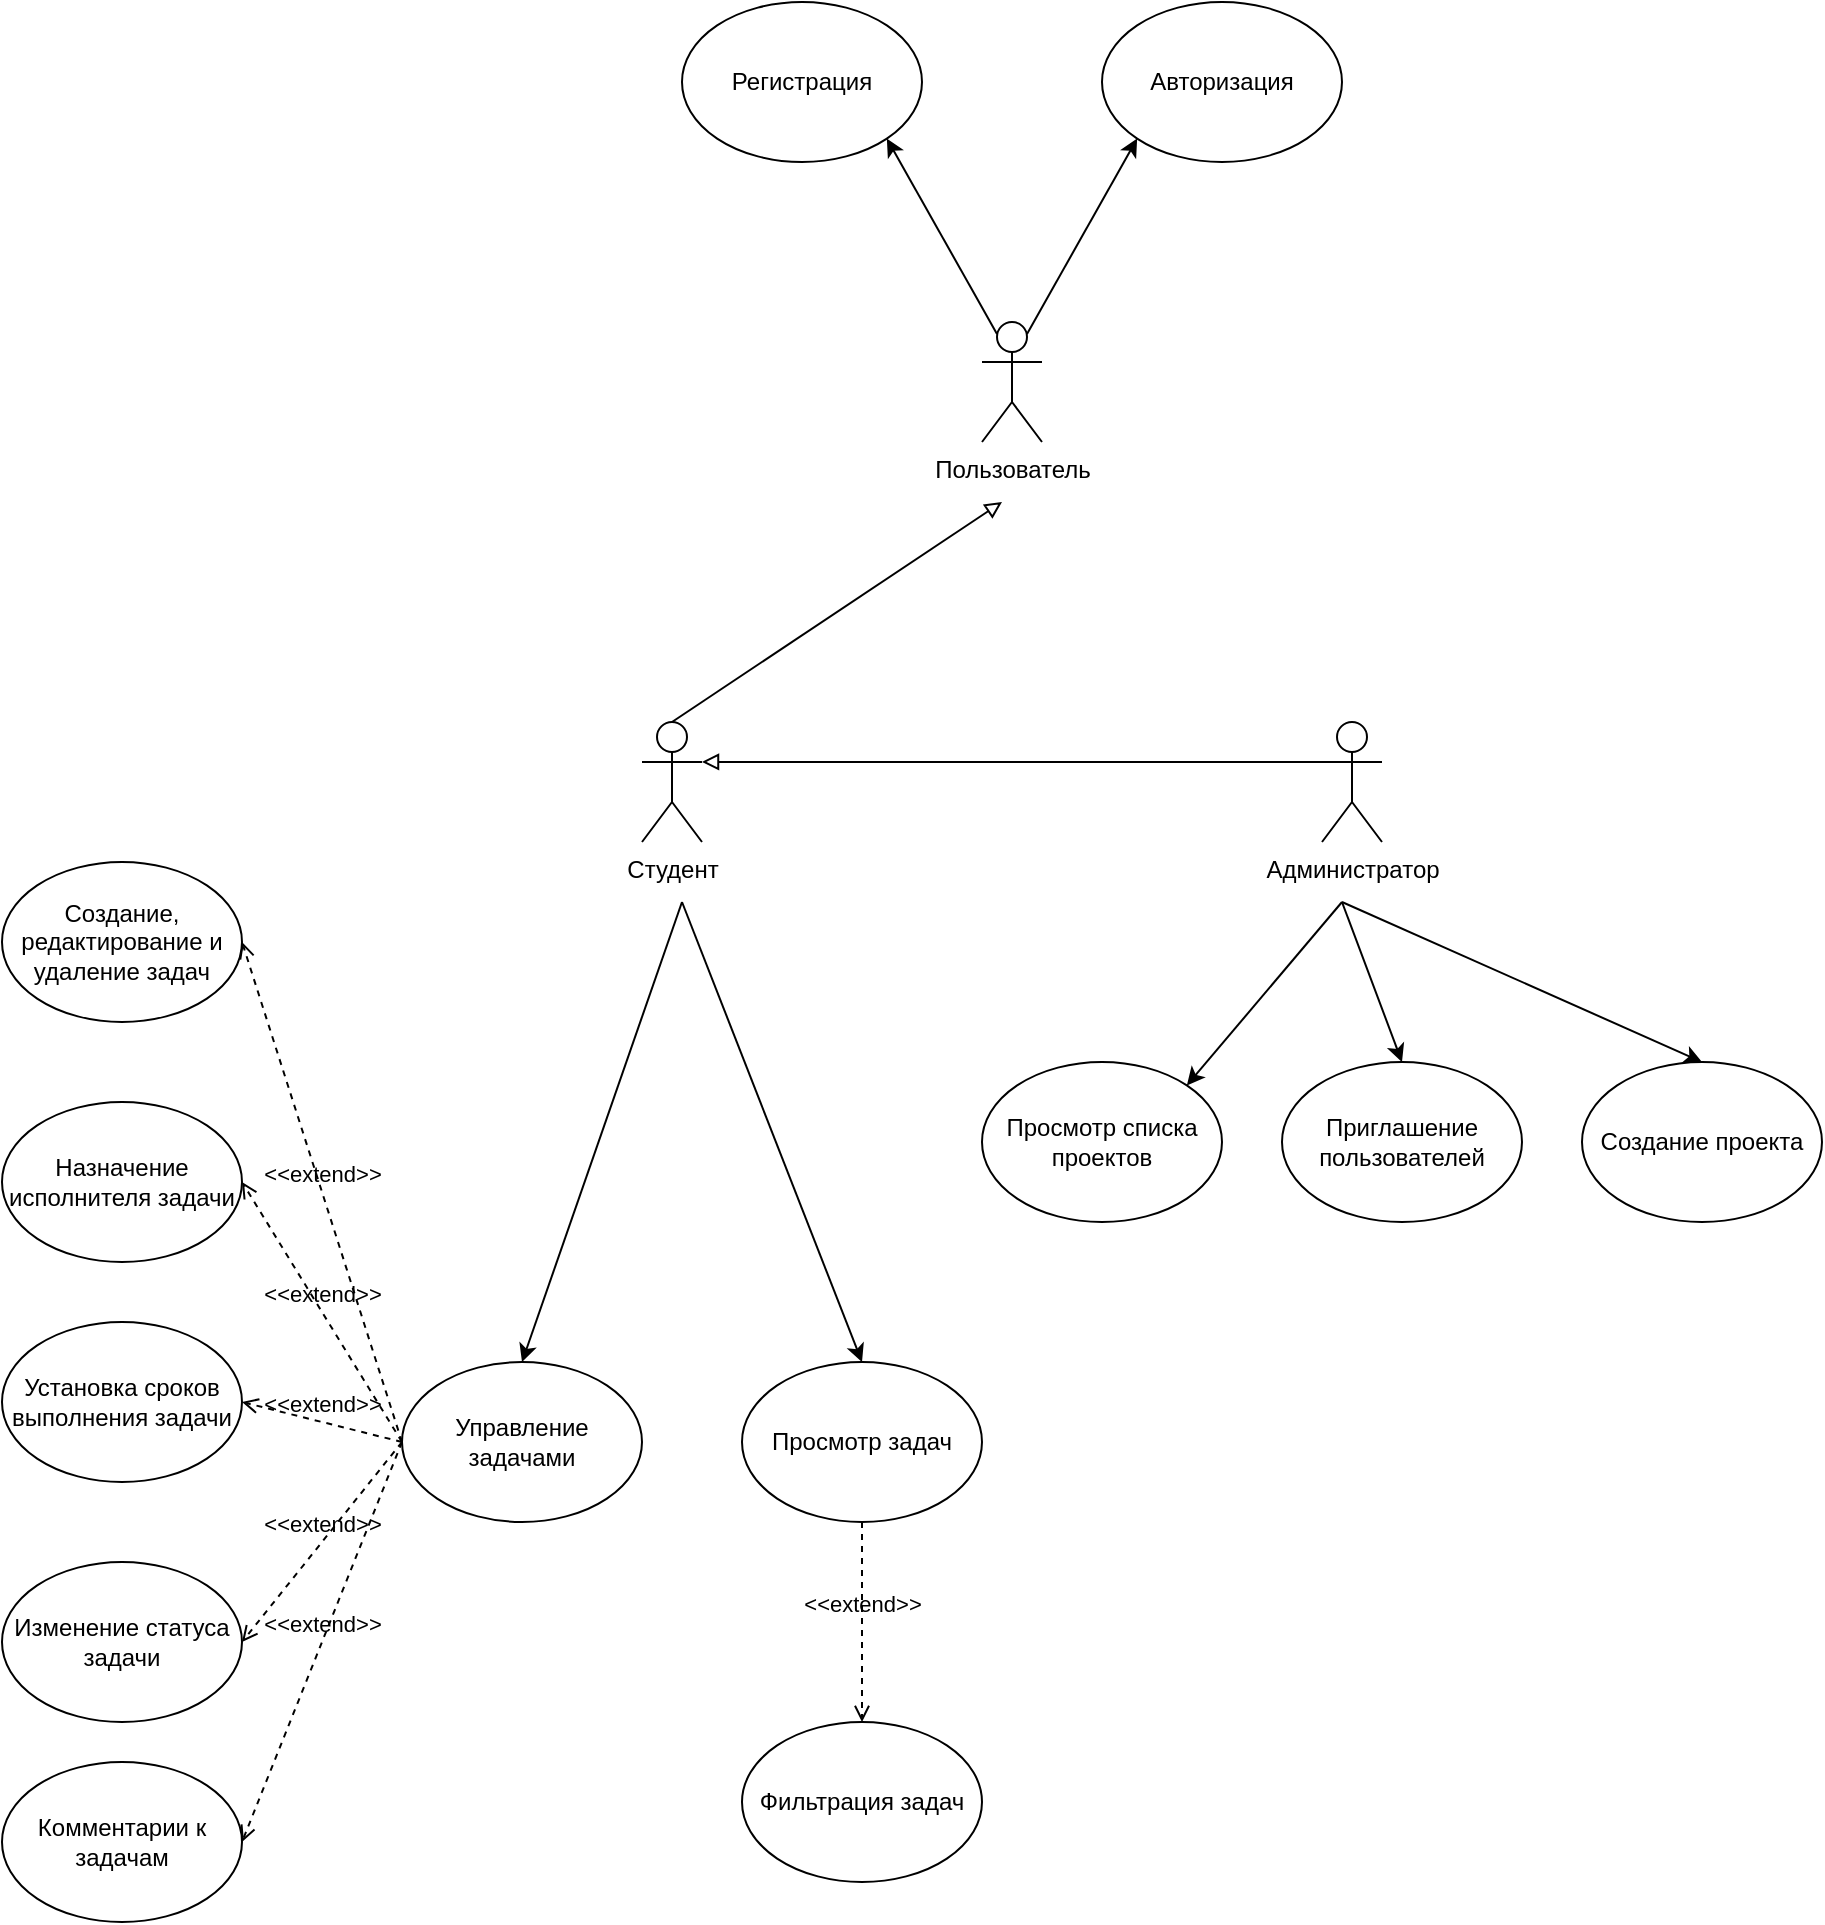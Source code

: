 <mxfile version="26.0.10">
  <diagram name="Страница — 1" id="prlMVYG3YetY9wyHjF3G">
    <mxGraphModel dx="2261" dy="1915" grid="1" gridSize="10" guides="1" tooltips="1" connect="1" arrows="1" fold="1" page="1" pageScale="1" pageWidth="827" pageHeight="1169" math="0" shadow="0">
      <root>
        <mxCell id="0" />
        <mxCell id="1" parent="0" />
        <mxCell id="EHZESH3UXX7UXrum0o9o-1" value="Администратор" style="shape=umlActor;verticalLabelPosition=bottom;verticalAlign=top;html=1;outlineConnect=0;" vertex="1" parent="1">
          <mxGeometry x="550" y="230" width="30" height="60" as="geometry" />
        </mxCell>
        <mxCell id="EHZESH3UXX7UXrum0o9o-2" value="Студент" style="shape=umlActor;verticalLabelPosition=bottom;verticalAlign=top;html=1;outlineConnect=0;" vertex="1" parent="1">
          <mxGeometry x="210" y="230" width="30" height="60" as="geometry" />
        </mxCell>
        <mxCell id="EHZESH3UXX7UXrum0o9o-6" value="Пользователь" style="shape=umlActor;verticalLabelPosition=bottom;verticalAlign=top;html=1;outlineConnect=0;" vertex="1" parent="1">
          <mxGeometry x="380" y="30" width="30" height="60" as="geometry" />
        </mxCell>
        <mxCell id="EHZESH3UXX7UXrum0o9o-7" value="Регистрация" style="ellipse;whiteSpace=wrap;html=1;" vertex="1" parent="1">
          <mxGeometry x="230" y="-130" width="120" height="80" as="geometry" />
        </mxCell>
        <mxCell id="EHZESH3UXX7UXrum0o9o-8" value="Авторизация" style="ellipse;whiteSpace=wrap;html=1;" vertex="1" parent="1">
          <mxGeometry x="440" y="-130" width="120" height="80" as="geometry" />
        </mxCell>
        <mxCell id="EHZESH3UXX7UXrum0o9o-9" value="" style="endArrow=classic;html=1;rounded=0;entryX=1;entryY=1;entryDx=0;entryDy=0;exitX=0.25;exitY=0.1;exitDx=0;exitDy=0;exitPerimeter=0;" edge="1" parent="1" source="EHZESH3UXX7UXrum0o9o-6" target="EHZESH3UXX7UXrum0o9o-7">
          <mxGeometry width="50" height="50" relative="1" as="geometry">
            <mxPoint x="390" y="180" as="sourcePoint" />
            <mxPoint x="440" y="130" as="targetPoint" />
          </mxGeometry>
        </mxCell>
        <mxCell id="EHZESH3UXX7UXrum0o9o-10" value="" style="endArrow=classic;html=1;rounded=0;entryX=0;entryY=1;entryDx=0;entryDy=0;exitX=0.75;exitY=0.1;exitDx=0;exitDy=0;exitPerimeter=0;" edge="1" parent="1" source="EHZESH3UXX7UXrum0o9o-6" target="EHZESH3UXX7UXrum0o9o-8">
          <mxGeometry width="50" height="50" relative="1" as="geometry">
            <mxPoint x="475.57" y="67.72" as="sourcePoint" />
            <mxPoint x="419.57" y="-30.28" as="targetPoint" />
          </mxGeometry>
        </mxCell>
        <mxCell id="EHZESH3UXX7UXrum0o9o-11" value="" style="endArrow=block;html=1;rounded=0;endFill=0;exitX=0.5;exitY=0;exitDx=0;exitDy=0;exitPerimeter=0;" edge="1" parent="1" source="EHZESH3UXX7UXrum0o9o-2">
          <mxGeometry width="50" height="50" relative="1" as="geometry">
            <mxPoint x="230" y="230" as="sourcePoint" />
            <mxPoint x="390" y="120" as="targetPoint" />
          </mxGeometry>
        </mxCell>
        <mxCell id="EHZESH3UXX7UXrum0o9o-12" value="" style="endArrow=block;html=1;rounded=0;endFill=0;exitX=0;exitY=0.333;exitDx=0;exitDy=0;exitPerimeter=0;entryX=1;entryY=0.333;entryDx=0;entryDy=0;entryPerimeter=0;" edge="1" parent="1" source="EHZESH3UXX7UXrum0o9o-1" target="EHZESH3UXX7UXrum0o9o-2">
          <mxGeometry width="50" height="50" relative="1" as="geometry">
            <mxPoint x="505" y="315" as="sourcePoint" />
            <mxPoint x="350" y="205" as="targetPoint" />
          </mxGeometry>
        </mxCell>
        <mxCell id="EHZESH3UXX7UXrum0o9o-13" value="Создание проекта" style="ellipse;whiteSpace=wrap;html=1;" vertex="1" parent="1">
          <mxGeometry x="680" y="400" width="120" height="80" as="geometry" />
        </mxCell>
        <mxCell id="EHZESH3UXX7UXrum0o9o-14" value="Приглашение пользователей" style="ellipse;whiteSpace=wrap;html=1;" vertex="1" parent="1">
          <mxGeometry x="530" y="400" width="120" height="80" as="geometry" />
        </mxCell>
        <mxCell id="EHZESH3UXX7UXrum0o9o-15" value="Просмотр списка проектов" style="ellipse;whiteSpace=wrap;html=1;" vertex="1" parent="1">
          <mxGeometry x="380" y="400" width="120" height="80" as="geometry" />
        </mxCell>
        <mxCell id="EHZESH3UXX7UXrum0o9o-16" value="" style="endArrow=classic;html=1;rounded=0;entryX=1;entryY=0;entryDx=0;entryDy=0;" edge="1" parent="1" target="EHZESH3UXX7UXrum0o9o-15">
          <mxGeometry width="50" height="50" relative="1" as="geometry">
            <mxPoint x="560" y="320" as="sourcePoint" />
            <mxPoint x="485.5" y="279.72" as="targetPoint" />
          </mxGeometry>
        </mxCell>
        <mxCell id="EHZESH3UXX7UXrum0o9o-17" value="" style="endArrow=classic;html=1;rounded=0;entryX=0.5;entryY=0;entryDx=0;entryDy=0;" edge="1" parent="1" target="EHZESH3UXX7UXrum0o9o-14">
          <mxGeometry width="50" height="50" relative="1" as="geometry">
            <mxPoint x="560" y="320" as="sourcePoint" />
            <mxPoint x="525.79" y="412" as="targetPoint" />
          </mxGeometry>
        </mxCell>
        <mxCell id="EHZESH3UXX7UXrum0o9o-18" value="" style="endArrow=classic;html=1;rounded=0;entryX=0.5;entryY=0;entryDx=0;entryDy=0;" edge="1" parent="1" target="EHZESH3UXX7UXrum0o9o-13">
          <mxGeometry width="50" height="50" relative="1" as="geometry">
            <mxPoint x="560" y="320" as="sourcePoint" />
            <mxPoint x="660" y="400" as="targetPoint" />
          </mxGeometry>
        </mxCell>
        <mxCell id="EHZESH3UXX7UXrum0o9o-19" value="Создание, редактирование и удаление задач" style="ellipse;whiteSpace=wrap;html=1;" vertex="1" parent="1">
          <mxGeometry x="-110" y="300" width="120" height="80" as="geometry" />
        </mxCell>
        <mxCell id="EHZESH3UXX7UXrum0o9o-20" value="Назначение исполнителя задачи" style="ellipse;whiteSpace=wrap;html=1;" vertex="1" parent="1">
          <mxGeometry x="-110" y="420" width="120" height="80" as="geometry" />
        </mxCell>
        <mxCell id="EHZESH3UXX7UXrum0o9o-21" value="Установка сроков выполнения задачи" style="ellipse;whiteSpace=wrap;html=1;" vertex="1" parent="1">
          <mxGeometry x="-110" y="530" width="120" height="80" as="geometry" />
        </mxCell>
        <mxCell id="EHZESH3UXX7UXrum0o9o-23" value="Изменение статуса задачи" style="ellipse;whiteSpace=wrap;html=1;" vertex="1" parent="1">
          <mxGeometry x="-110" y="650" width="120" height="80" as="geometry" />
        </mxCell>
        <mxCell id="EHZESH3UXX7UXrum0o9o-24" value="Комментарии к задачам" style="ellipse;whiteSpace=wrap;html=1;" vertex="1" parent="1">
          <mxGeometry x="-110" y="750" width="120" height="80" as="geometry" />
        </mxCell>
        <mxCell id="EHZESH3UXX7UXrum0o9o-26" value="Управление задачами" style="ellipse;whiteSpace=wrap;html=1;" vertex="1" parent="1">
          <mxGeometry x="90" y="550" width="120" height="80" as="geometry" />
        </mxCell>
        <mxCell id="EHZESH3UXX7UXrum0o9o-27" value="&amp;lt;&amp;lt;extend&amp;gt;&amp;gt;" style="html=1;verticalAlign=bottom;labelBackgroundColor=none;endArrow=open;endFill=0;dashed=1;rounded=0;entryX=1;entryY=0.5;entryDx=0;entryDy=0;exitX=0;exitY=0.5;exitDx=0;exitDy=0;" edge="1" parent="1" source="EHZESH3UXX7UXrum0o9o-26" target="EHZESH3UXX7UXrum0o9o-19">
          <mxGeometry width="160" relative="1" as="geometry">
            <mxPoint x="330" y="560" as="sourcePoint" />
            <mxPoint x="490" y="560" as="targetPoint" />
          </mxGeometry>
        </mxCell>
        <mxCell id="EHZESH3UXX7UXrum0o9o-28" value="&amp;lt;&amp;lt;extend&amp;gt;&amp;gt;" style="html=1;verticalAlign=bottom;labelBackgroundColor=none;endArrow=open;endFill=0;dashed=1;rounded=0;entryX=1;entryY=0.5;entryDx=0;entryDy=0;exitX=0;exitY=0.5;exitDx=0;exitDy=0;" edge="1" parent="1" source="EHZESH3UXX7UXrum0o9o-26" target="EHZESH3UXX7UXrum0o9o-20">
          <mxGeometry width="160" relative="1" as="geometry">
            <mxPoint x="100" y="715" as="sourcePoint" />
            <mxPoint x="20" y="465" as="targetPoint" />
          </mxGeometry>
        </mxCell>
        <mxCell id="EHZESH3UXX7UXrum0o9o-29" value="&amp;lt;&amp;lt;extend&amp;gt;&amp;gt;" style="html=1;verticalAlign=bottom;labelBackgroundColor=none;endArrow=open;endFill=0;dashed=1;rounded=0;entryX=1;entryY=0.5;entryDx=0;entryDy=0;exitX=0;exitY=0.5;exitDx=0;exitDy=0;" edge="1" parent="1" source="EHZESH3UXX7UXrum0o9o-26" target="EHZESH3UXX7UXrum0o9o-21">
          <mxGeometry width="160" relative="1" as="geometry">
            <mxPoint x="110" y="690" as="sourcePoint" />
            <mxPoint x="30" y="560" as="targetPoint" />
          </mxGeometry>
        </mxCell>
        <mxCell id="EHZESH3UXX7UXrum0o9o-30" value="&amp;lt;&amp;lt;extend&amp;gt;&amp;gt;" style="html=1;verticalAlign=bottom;labelBackgroundColor=none;endArrow=open;endFill=0;dashed=1;rounded=0;entryX=1;entryY=0.5;entryDx=0;entryDy=0;exitX=0;exitY=0.5;exitDx=0;exitDy=0;" edge="1" parent="1" source="EHZESH3UXX7UXrum0o9o-26" target="EHZESH3UXX7UXrum0o9o-23">
          <mxGeometry width="160" relative="1" as="geometry">
            <mxPoint x="100" y="650" as="sourcePoint" />
            <mxPoint x="20" y="630" as="targetPoint" />
          </mxGeometry>
        </mxCell>
        <mxCell id="EHZESH3UXX7UXrum0o9o-31" value="&amp;lt;&amp;lt;extend&amp;gt;&amp;gt;" style="html=1;verticalAlign=bottom;labelBackgroundColor=none;endArrow=open;endFill=0;dashed=1;rounded=0;entryX=1;entryY=0.5;entryDx=0;entryDy=0;exitX=0;exitY=0.5;exitDx=0;exitDy=0;" edge="1" parent="1" source="EHZESH3UXX7UXrum0o9o-26" target="EHZESH3UXX7UXrum0o9o-24">
          <mxGeometry width="160" relative="1" as="geometry">
            <mxPoint x="100" y="680" as="sourcePoint" />
            <mxPoint x="20" y="780" as="targetPoint" />
          </mxGeometry>
        </mxCell>
        <mxCell id="EHZESH3UXX7UXrum0o9o-32" value="" style="endArrow=classic;html=1;rounded=0;entryX=0.5;entryY=0;entryDx=0;entryDy=0;" edge="1" parent="1" target="EHZESH3UXX7UXrum0o9o-26">
          <mxGeometry width="50" height="50" relative="1" as="geometry">
            <mxPoint x="230" y="320" as="sourcePoint" />
            <mxPoint x="139.57" y="492" as="targetPoint" />
          </mxGeometry>
        </mxCell>
        <mxCell id="EHZESH3UXX7UXrum0o9o-33" value="Просмотр задач" style="ellipse;whiteSpace=wrap;html=1;" vertex="1" parent="1">
          <mxGeometry x="260" y="550" width="120" height="80" as="geometry" />
        </mxCell>
        <mxCell id="EHZESH3UXX7UXrum0o9o-34" value="" style="endArrow=classic;html=1;rounded=0;entryX=0.5;entryY=0;entryDx=0;entryDy=0;" edge="1" parent="1" target="EHZESH3UXX7UXrum0o9o-33">
          <mxGeometry width="50" height="50" relative="1" as="geometry">
            <mxPoint x="230" y="320" as="sourcePoint" />
            <mxPoint x="210" y="555" as="targetPoint" />
          </mxGeometry>
        </mxCell>
        <mxCell id="EHZESH3UXX7UXrum0o9o-35" value="Фильтрация задач" style="ellipse;whiteSpace=wrap;html=1;" vertex="1" parent="1">
          <mxGeometry x="260" y="730" width="120" height="80" as="geometry" />
        </mxCell>
        <mxCell id="EHZESH3UXX7UXrum0o9o-36" value="&amp;lt;&amp;lt;extend&amp;gt;&amp;gt;" style="html=1;verticalAlign=bottom;labelBackgroundColor=none;endArrow=open;endFill=0;dashed=1;rounded=0;entryX=0.5;entryY=0;entryDx=0;entryDy=0;exitX=0.5;exitY=1;exitDx=0;exitDy=0;" edge="1" parent="1" source="EHZESH3UXX7UXrum0o9o-33" target="EHZESH3UXX7UXrum0o9o-35">
          <mxGeometry width="160" relative="1" as="geometry">
            <mxPoint x="265" y="640" as="sourcePoint" />
            <mxPoint x="185" y="840" as="targetPoint" />
          </mxGeometry>
        </mxCell>
      </root>
    </mxGraphModel>
  </diagram>
</mxfile>
